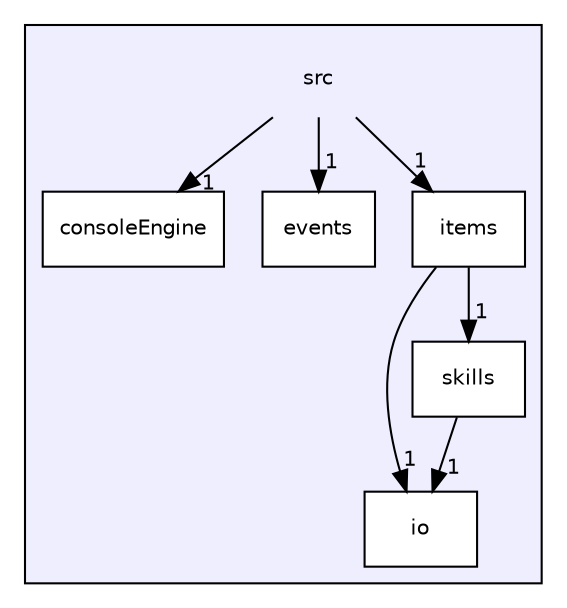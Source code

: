 digraph "src" {
  compound=true
  node [ fontsize="10", fontname="Helvetica"];
  edge [ labelfontsize="10", labelfontname="Helvetica"];
  subgraph clusterdir_68267d1309a1af8e8297ef4c3efbcdba {
    graph [ bgcolor="#eeeeff", pencolor="black", label="" URL="dir_68267d1309a1af8e8297ef4c3efbcdba.html"];
    dir_68267d1309a1af8e8297ef4c3efbcdba [shape=plaintext label="src"];
  dir_5a265d8a0feef7fed69ba92aa1265b3e [shape=box label="consoleEngine" fillcolor="white" style="filled" URL="dir_5a265d8a0feef7fed69ba92aa1265b3e.html"];
  dir_14e1e259e8275dc0c459acef3bbf05ae [shape=box label="events" fillcolor="white" style="filled" URL="dir_14e1e259e8275dc0c459acef3bbf05ae.html"];
  dir_c184e51c84f2c3f0345bbc8a0d75d3e1 [shape=box label="io" fillcolor="white" style="filled" URL="dir_c184e51c84f2c3f0345bbc8a0d75d3e1.html"];
  dir_17cee08e17148530a7aedf85f92ee362 [shape=box label="items" fillcolor="white" style="filled" URL="dir_17cee08e17148530a7aedf85f92ee362.html"];
  dir_d702b1830c517f66a168af5170d68148 [shape=box label="skills" fillcolor="white" style="filled" URL="dir_d702b1830c517f66a168af5170d68148.html"];
  }
  dir_68267d1309a1af8e8297ef4c3efbcdba->dir_14e1e259e8275dc0c459acef3bbf05ae [headlabel="1", labeldistance=1.5 headhref="dir_000000_000002.html"];
  dir_68267d1309a1af8e8297ef4c3efbcdba->dir_17cee08e17148530a7aedf85f92ee362 [headlabel="1", labeldistance=1.5 headhref="dir_000000_000004.html"];
  dir_68267d1309a1af8e8297ef4c3efbcdba->dir_5a265d8a0feef7fed69ba92aa1265b3e [headlabel="1", labeldistance=1.5 headhref="dir_000000_000001.html"];
  dir_17cee08e17148530a7aedf85f92ee362->dir_c184e51c84f2c3f0345bbc8a0d75d3e1 [headlabel="1", labeldistance=1.5 headhref="dir_000004_000003.html"];
  dir_17cee08e17148530a7aedf85f92ee362->dir_d702b1830c517f66a168af5170d68148 [headlabel="1", labeldistance=1.5 headhref="dir_000004_000005.html"];
  dir_d702b1830c517f66a168af5170d68148->dir_c184e51c84f2c3f0345bbc8a0d75d3e1 [headlabel="1", labeldistance=1.5 headhref="dir_000005_000003.html"];
}
